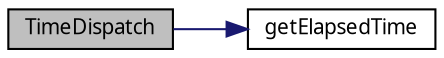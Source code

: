 digraph G
{
  edge [fontname="FreeSans.ttf",fontsize=10,labelfontname="FreeSans.ttf",labelfontsize=10];
  node [fontname="FreeSans.ttf",fontsize=10,shape=record];
  rankdir=LR;
  Node1 [label="TimeDispatch",height=0.2,width=0.4,color="black", fillcolor="grey75", style="filled" fontcolor="black"];
  Node1 -> Node2 [color="midnightblue",fontsize=10,style="solid"];
  Node2 [label="getElapsedTime",height=0.2,width=0.4,color="black", fillcolor="white", style="filled",URL="$canOpenDriver_8c.html#24dbe63e88d184388542037d16a8208d"];
}

